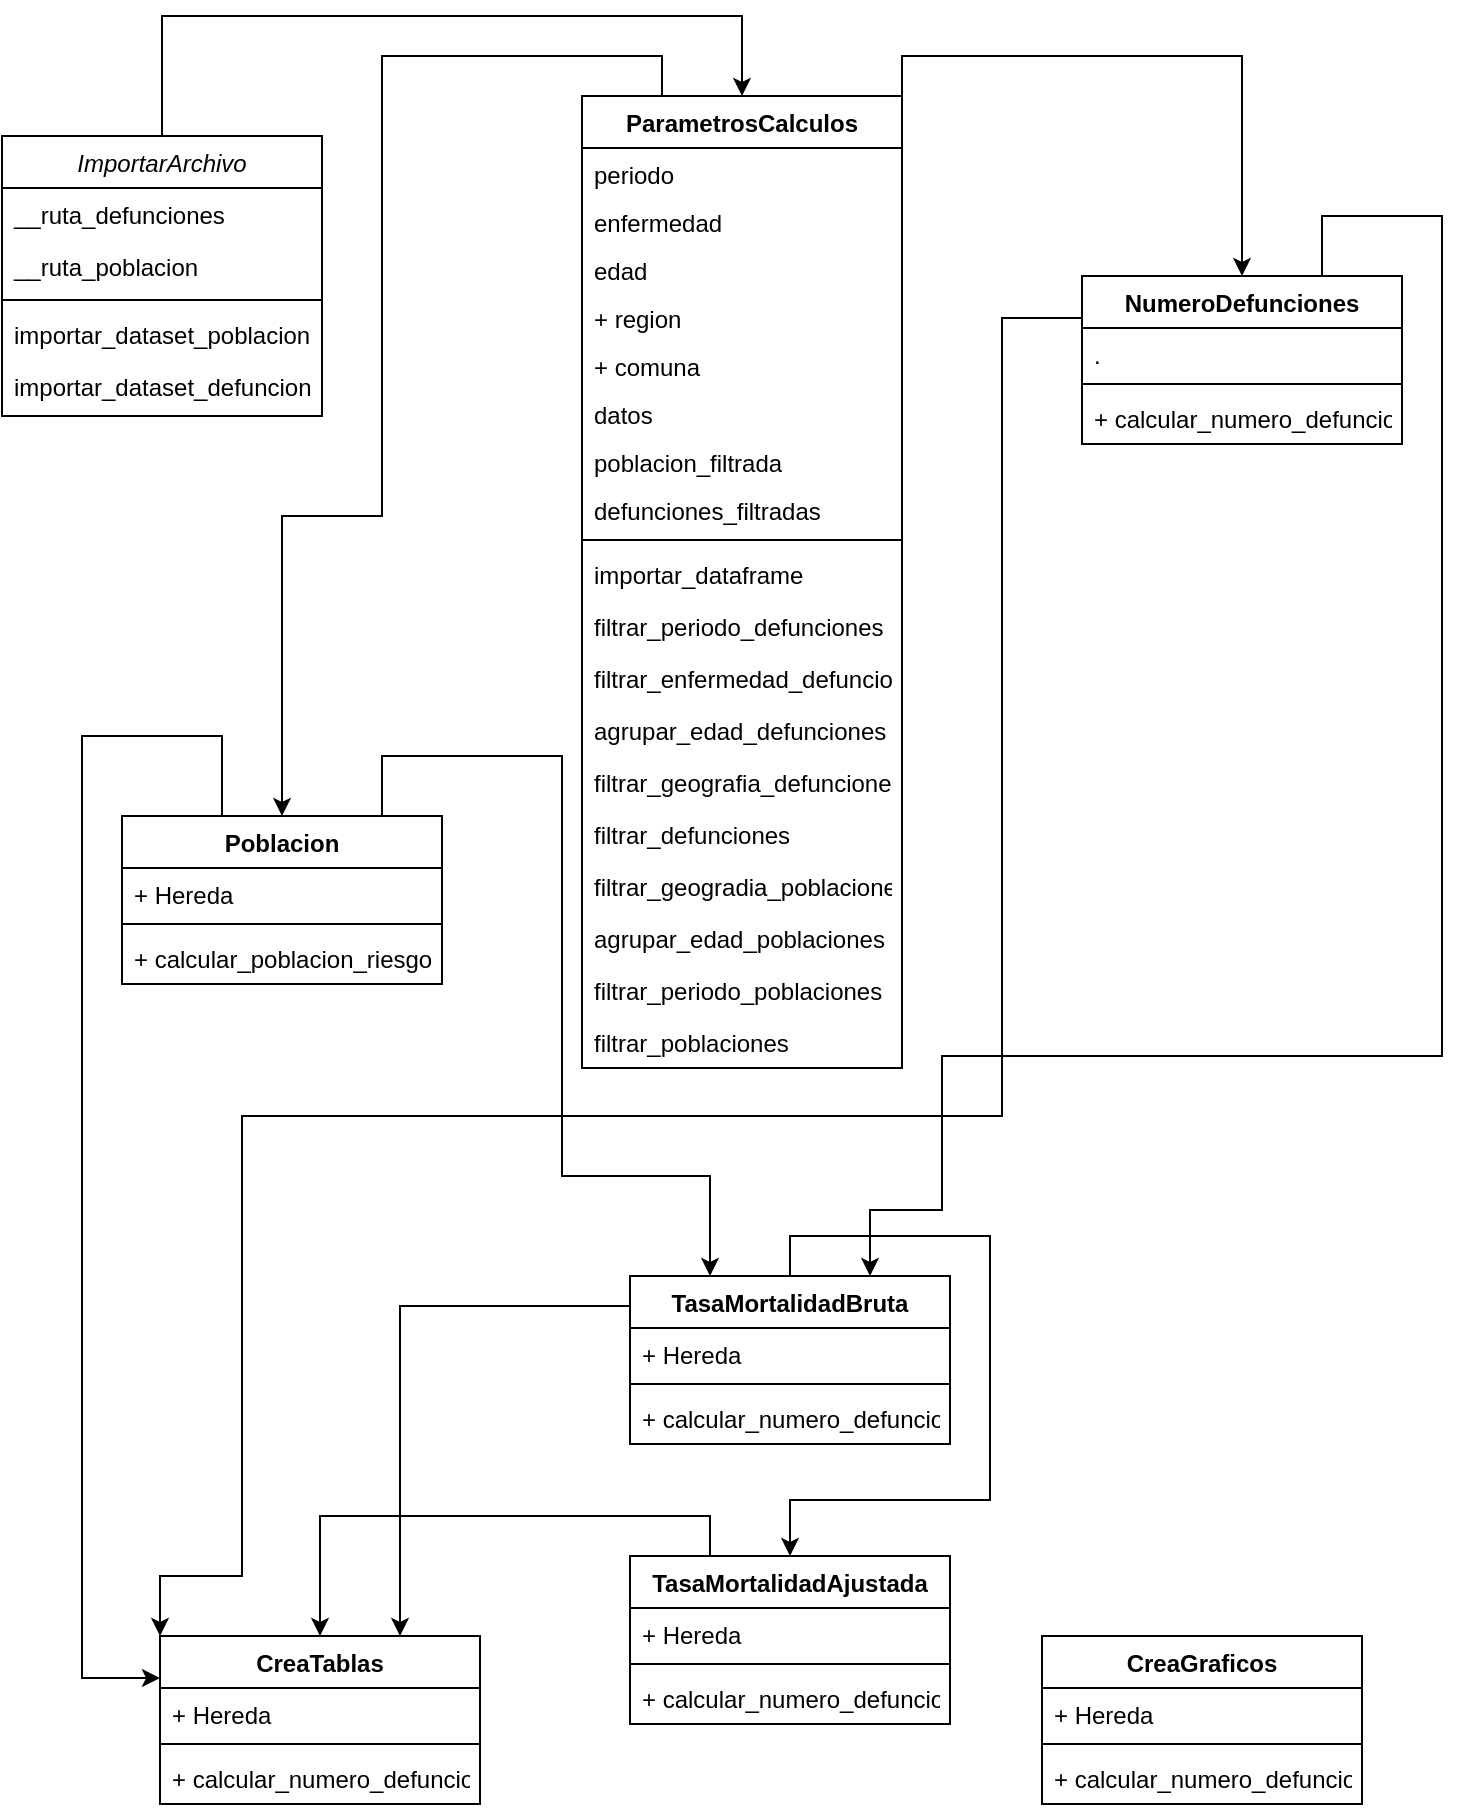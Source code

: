 <mxfile version="16.5.1" type="device"><diagram id="C5RBs43oDa-KdzZeNtuy" name="Page-1"><mxGraphModel dx="1638" dy="909" grid="1" gridSize="10" guides="1" tooltips="1" connect="1" arrows="1" fold="1" page="1" pageScale="1" pageWidth="827" pageHeight="1169" math="0" shadow="0"><root><mxCell id="WIyWlLk6GJQsqaUBKTNV-0"/><mxCell id="WIyWlLk6GJQsqaUBKTNV-1" parent="WIyWlLk6GJQsqaUBKTNV-0"/><mxCell id="xW-Fqafu3uQQAppdAeJd-3" style="edgeStyle=orthogonalEdgeStyle;rounded=0;orthogonalLoop=1;jettySize=auto;html=1;exitX=0.5;exitY=0;exitDx=0;exitDy=0;entryX=0.5;entryY=0;entryDx=0;entryDy=0;" parent="WIyWlLk6GJQsqaUBKTNV-1" source="zkfFHV4jXpPFQw0GAbJ--0" target="blr62Pe_u3Ho1g_nkJfP-22" edge="1"><mxGeometry relative="1" as="geometry"><Array as="points"><mxPoint x="110" y="30"/><mxPoint x="414" y="30"/></Array></mxGeometry></mxCell><mxCell id="zkfFHV4jXpPFQw0GAbJ--0" value="ImportarArchivo" style="swimlane;fontStyle=2;align=center;verticalAlign=top;childLayout=stackLayout;horizontal=1;startSize=26;horizontalStack=0;resizeParent=1;resizeLast=0;collapsible=1;marginBottom=0;rounded=0;shadow=0;strokeWidth=1;" parent="WIyWlLk6GJQsqaUBKTNV-1" vertex="1"><mxGeometry x="20" y="90" width="160" height="140" as="geometry"><mxRectangle x="230" y="140" width="160" height="26" as="alternateBounds"/></mxGeometry></mxCell><mxCell id="zkfFHV4jXpPFQw0GAbJ--2" value="__ruta_defunciones" style="text;align=left;verticalAlign=top;spacingLeft=4;spacingRight=4;overflow=hidden;rotatable=0;points=[[0,0.5],[1,0.5]];portConstraint=eastwest;rounded=0;shadow=0;html=0;" parent="zkfFHV4jXpPFQw0GAbJ--0" vertex="1"><mxGeometry y="26" width="160" height="26" as="geometry"/></mxCell><mxCell id="zkfFHV4jXpPFQw0GAbJ--3" value="__ruta_poblacion" style="text;align=left;verticalAlign=top;spacingLeft=4;spacingRight=4;overflow=hidden;rotatable=0;points=[[0,0.5],[1,0.5]];portConstraint=eastwest;rounded=0;shadow=0;html=0;" parent="zkfFHV4jXpPFQw0GAbJ--0" vertex="1"><mxGeometry y="52" width="160" height="26" as="geometry"/></mxCell><mxCell id="zkfFHV4jXpPFQw0GAbJ--4" value="" style="line;html=1;strokeWidth=1;align=left;verticalAlign=middle;spacingTop=-1;spacingLeft=3;spacingRight=3;rotatable=0;labelPosition=right;points=[];portConstraint=eastwest;" parent="zkfFHV4jXpPFQw0GAbJ--0" vertex="1"><mxGeometry y="78" width="160" height="8" as="geometry"/></mxCell><mxCell id="zkfFHV4jXpPFQw0GAbJ--5" value="importar_dataset_poblacion" style="text;align=left;verticalAlign=top;spacingLeft=4;spacingRight=4;overflow=hidden;rotatable=0;points=[[0,0.5],[1,0.5]];portConstraint=eastwest;" parent="zkfFHV4jXpPFQw0GAbJ--0" vertex="1"><mxGeometry y="86" width="160" height="26" as="geometry"/></mxCell><mxCell id="xW-Fqafu3uQQAppdAeJd-8" value="importar_dataset_defunciones" style="text;align=left;verticalAlign=top;spacingLeft=4;spacingRight=4;overflow=hidden;rotatable=0;points=[[0,0.5],[1,0.5]];portConstraint=eastwest;" parent="zkfFHV4jXpPFQw0GAbJ--0" vertex="1"><mxGeometry y="112" width="160" height="26" as="geometry"/></mxCell><mxCell id="blr62Pe_u3Ho1g_nkJfP-58" style="edgeStyle=orthogonalEdgeStyle;rounded=0;orthogonalLoop=1;jettySize=auto;html=1;exitX=0.75;exitY=0;exitDx=0;exitDy=0;entryX=0.25;entryY=0;entryDx=0;entryDy=0;" parent="WIyWlLk6GJQsqaUBKTNV-1" source="blr62Pe_u3Ho1g_nkJfP-2" target="blr62Pe_u3Ho1g_nkJfP-34" edge="1"><mxGeometry relative="1" as="geometry"><Array as="points"><mxPoint x="210" y="400"/><mxPoint x="300" y="400"/><mxPoint x="300" y="610"/><mxPoint x="374" y="610"/></Array></mxGeometry></mxCell><mxCell id="blr62Pe_u3Ho1g_nkJfP-65" style="edgeStyle=orthogonalEdgeStyle;rounded=0;orthogonalLoop=1;jettySize=auto;html=1;exitX=0.25;exitY=0;exitDx=0;exitDy=0;entryX=0;entryY=0.25;entryDx=0;entryDy=0;" parent="WIyWlLk6GJQsqaUBKTNV-1" source="blr62Pe_u3Ho1g_nkJfP-2" target="blr62Pe_u3Ho1g_nkJfP-45" edge="1"><mxGeometry relative="1" as="geometry"><mxPoint x="40" y="790" as="targetPoint"/><Array as="points"><mxPoint x="130" y="390"/><mxPoint x="60" y="390"/><mxPoint x="60" y="861"/></Array></mxGeometry></mxCell><mxCell id="blr62Pe_u3Ho1g_nkJfP-2" value="Poblacion" style="swimlane;fontStyle=1;align=center;verticalAlign=top;childLayout=stackLayout;horizontal=1;startSize=26;horizontalStack=0;resizeParent=1;resizeParentMax=0;resizeLast=0;collapsible=1;marginBottom=0;" parent="WIyWlLk6GJQsqaUBKTNV-1" vertex="1"><mxGeometry x="80" y="430" width="160" height="84" as="geometry"/></mxCell><mxCell id="blr62Pe_u3Ho1g_nkJfP-6" value="+ Hereda" style="text;strokeColor=none;fillColor=none;align=left;verticalAlign=top;spacingLeft=4;spacingRight=4;overflow=hidden;rotatable=0;points=[[0,0.5],[1,0.5]];portConstraint=eastwest;" parent="blr62Pe_u3Ho1g_nkJfP-2" vertex="1"><mxGeometry y="26" width="160" height="24" as="geometry"/></mxCell><mxCell id="blr62Pe_u3Ho1g_nkJfP-4" value="" style="line;strokeWidth=1;fillColor=none;align=left;verticalAlign=middle;spacingTop=-1;spacingLeft=3;spacingRight=3;rotatable=0;labelPosition=right;points=[];portConstraint=eastwest;" parent="blr62Pe_u3Ho1g_nkJfP-2" vertex="1"><mxGeometry y="50" width="160" height="8" as="geometry"/></mxCell><mxCell id="blr62Pe_u3Ho1g_nkJfP-5" value="+ calcular_poblacion_riesgo" style="text;strokeColor=none;fillColor=none;align=left;verticalAlign=top;spacingLeft=4;spacingRight=4;overflow=hidden;rotatable=0;points=[[0,0.5],[1,0.5]];portConstraint=eastwest;" parent="blr62Pe_u3Ho1g_nkJfP-2" vertex="1"><mxGeometry y="58" width="160" height="26" as="geometry"/></mxCell><mxCell id="blr62Pe_u3Ho1g_nkJfP-59" style="edgeStyle=orthogonalEdgeStyle;rounded=0;orthogonalLoop=1;jettySize=auto;html=1;exitX=0.75;exitY=0;exitDx=0;exitDy=0;entryX=0.75;entryY=0;entryDx=0;entryDy=0;" parent="WIyWlLk6GJQsqaUBKTNV-1" source="blr62Pe_u3Ho1g_nkJfP-12" target="blr62Pe_u3Ho1g_nkJfP-34" edge="1"><mxGeometry relative="1" as="geometry"><Array as="points"><mxPoint x="680" y="130"/><mxPoint x="740" y="130"/><mxPoint x="740" y="550"/><mxPoint x="490" y="550"/><mxPoint x="490" y="627"/><mxPoint x="454" y="627"/></Array></mxGeometry></mxCell><mxCell id="blr62Pe_u3Ho1g_nkJfP-66" style="edgeStyle=orthogonalEdgeStyle;rounded=0;orthogonalLoop=1;jettySize=auto;html=1;exitX=0;exitY=0.25;exitDx=0;exitDy=0;entryX=0;entryY=0;entryDx=0;entryDy=0;" parent="WIyWlLk6GJQsqaUBKTNV-1" source="blr62Pe_u3Ho1g_nkJfP-12" target="blr62Pe_u3Ho1g_nkJfP-45" edge="1"><mxGeometry relative="1" as="geometry"><Array as="points"><mxPoint x="520" y="181"/><mxPoint x="520" y="580"/><mxPoint x="140" y="580"/><mxPoint x="140" y="810"/><mxPoint x="99" y="810"/></Array></mxGeometry></mxCell><mxCell id="blr62Pe_u3Ho1g_nkJfP-12" value="NumeroDefunciones" style="swimlane;fontStyle=1;align=center;verticalAlign=top;childLayout=stackLayout;horizontal=1;startSize=26;horizontalStack=0;resizeParent=1;resizeParentMax=0;resizeLast=0;collapsible=1;marginBottom=0;" parent="WIyWlLk6GJQsqaUBKTNV-1" vertex="1"><mxGeometry x="560" y="160" width="160" height="84" as="geometry"/></mxCell><mxCell id="xW-Fqafu3uQQAppdAeJd-0" value="." style="text;strokeColor=none;fillColor=none;align=left;verticalAlign=top;spacingLeft=4;spacingRight=4;overflow=hidden;rotatable=0;points=[[0,0.5],[1,0.5]];portConstraint=eastwest;" parent="blr62Pe_u3Ho1g_nkJfP-12" vertex="1"><mxGeometry y="26" width="160" height="24" as="geometry"/></mxCell><mxCell id="blr62Pe_u3Ho1g_nkJfP-20" value="" style="line;strokeWidth=1;fillColor=none;align=left;verticalAlign=middle;spacingTop=-1;spacingLeft=3;spacingRight=3;rotatable=0;labelPosition=right;points=[];portConstraint=eastwest;" parent="blr62Pe_u3Ho1g_nkJfP-12" vertex="1"><mxGeometry y="50" width="160" height="8" as="geometry"/></mxCell><mxCell id="blr62Pe_u3Ho1g_nkJfP-21" value="+ calcular_numero_defunciones" style="text;strokeColor=none;fillColor=none;align=left;verticalAlign=top;spacingLeft=4;spacingRight=4;overflow=hidden;rotatable=0;points=[[0,0.5],[1,0.5]];portConstraint=eastwest;" parent="blr62Pe_u3Ho1g_nkJfP-12" vertex="1"><mxGeometry y="58" width="160" height="26" as="geometry"/></mxCell><mxCell id="blr62Pe_u3Ho1g_nkJfP-68" style="edgeStyle=orthogonalEdgeStyle;rounded=0;orthogonalLoop=1;jettySize=auto;html=1;exitX=1;exitY=0;exitDx=0;exitDy=0;entryX=0.5;entryY=0;entryDx=0;entryDy=0;" parent="WIyWlLk6GJQsqaUBKTNV-1" source="blr62Pe_u3Ho1g_nkJfP-22" target="blr62Pe_u3Ho1g_nkJfP-12" edge="1"><mxGeometry relative="1" as="geometry"><mxPoint x="540" y="100" as="sourcePoint"/><mxPoint x="600" y="190" as="targetPoint"/></mxGeometry></mxCell><mxCell id="PN3_xdxHdAM6PQlsfQDJ-12" style="edgeStyle=orthogonalEdgeStyle;rounded=0;orthogonalLoop=1;jettySize=auto;html=1;exitX=0.25;exitY=0;exitDx=0;exitDy=0;entryX=0.5;entryY=0;entryDx=0;entryDy=0;" edge="1" parent="WIyWlLk6GJQsqaUBKTNV-1" source="blr62Pe_u3Ho1g_nkJfP-22" target="blr62Pe_u3Ho1g_nkJfP-2"><mxGeometry relative="1" as="geometry"><Array as="points"><mxPoint x="350" y="50"/><mxPoint x="210" y="50"/><mxPoint x="210" y="280"/><mxPoint x="160" y="280"/></Array></mxGeometry></mxCell><mxCell id="blr62Pe_u3Ho1g_nkJfP-22" value="ParametrosCalculos" style="swimlane;fontStyle=1;align=center;verticalAlign=top;childLayout=stackLayout;horizontal=1;startSize=26;horizontalStack=0;resizeParent=1;resizeParentMax=0;resizeLast=0;collapsible=1;marginBottom=0;" parent="WIyWlLk6GJQsqaUBKTNV-1" vertex="1"><mxGeometry x="310" y="70" width="160" height="486" as="geometry"/></mxCell><mxCell id="blr62Pe_u3Ho1g_nkJfP-23" value="periodo" style="text;strokeColor=none;fillColor=none;align=left;verticalAlign=top;spacingLeft=4;spacingRight=4;overflow=hidden;rotatable=0;points=[[0,0.5],[1,0.5]];portConstraint=eastwest;" parent="blr62Pe_u3Ho1g_nkJfP-22" vertex="1"><mxGeometry y="26" width="160" height="24" as="geometry"/></mxCell><mxCell id="xW-Fqafu3uQQAppdAeJd-4" value="enfermedad" style="text;strokeColor=none;fillColor=none;align=left;verticalAlign=top;spacingLeft=4;spacingRight=4;overflow=hidden;rotatable=0;points=[[0,0.5],[1,0.5]];portConstraint=eastwest;" parent="blr62Pe_u3Ho1g_nkJfP-22" vertex="1"><mxGeometry y="50" width="160" height="24" as="geometry"/></mxCell><mxCell id="blr62Pe_u3Ho1g_nkJfP-28" value="edad" style="text;strokeColor=none;fillColor=none;align=left;verticalAlign=top;spacingLeft=4;spacingRight=4;overflow=hidden;rotatable=0;points=[[0,0.5],[1,0.5]];portConstraint=eastwest;" parent="blr62Pe_u3Ho1g_nkJfP-22" vertex="1"><mxGeometry y="74" width="160" height="24" as="geometry"/></mxCell><mxCell id="blr62Pe_u3Ho1g_nkJfP-25" value="+ region" style="text;strokeColor=none;fillColor=none;align=left;verticalAlign=top;spacingLeft=4;spacingRight=4;overflow=hidden;rotatable=0;points=[[0,0.5],[1,0.5]];portConstraint=eastwest;" parent="blr62Pe_u3Ho1g_nkJfP-22" vertex="1"><mxGeometry y="98" width="160" height="24" as="geometry"/></mxCell><mxCell id="blr62Pe_u3Ho1g_nkJfP-26" value="+ comuna" style="text;strokeColor=none;fillColor=none;align=left;verticalAlign=top;spacingLeft=4;spacingRight=4;overflow=hidden;rotatable=0;points=[[0,0.5],[1,0.5]];portConstraint=eastwest;" parent="blr62Pe_u3Ho1g_nkJfP-22" vertex="1"><mxGeometry y="122" width="160" height="24" as="geometry"/></mxCell><mxCell id="PN3_xdxHdAM6PQlsfQDJ-0" value="datos" style="text;strokeColor=none;fillColor=none;align=left;verticalAlign=top;spacingLeft=4;spacingRight=4;overflow=hidden;rotatable=0;points=[[0,0.5],[1,0.5]];portConstraint=eastwest;" vertex="1" parent="blr62Pe_u3Ho1g_nkJfP-22"><mxGeometry y="146" width="160" height="24" as="geometry"/></mxCell><mxCell id="PN3_xdxHdAM6PQlsfQDJ-1" value="poblacion_filtrada" style="text;strokeColor=none;fillColor=none;align=left;verticalAlign=top;spacingLeft=4;spacingRight=4;overflow=hidden;rotatable=0;points=[[0,0.5],[1,0.5]];portConstraint=eastwest;" vertex="1" parent="blr62Pe_u3Ho1g_nkJfP-22"><mxGeometry y="170" width="160" height="24" as="geometry"/></mxCell><mxCell id="PN3_xdxHdAM6PQlsfQDJ-2" value="defunciones_filtradas" style="text;strokeColor=none;fillColor=none;align=left;verticalAlign=top;spacingLeft=4;spacingRight=4;overflow=hidden;rotatable=0;points=[[0,0.5],[1,0.5]];portConstraint=eastwest;" vertex="1" parent="blr62Pe_u3Ho1g_nkJfP-22"><mxGeometry y="194" width="160" height="24" as="geometry"/></mxCell><mxCell id="blr62Pe_u3Ho1g_nkJfP-29" value="" style="line;strokeWidth=1;fillColor=none;align=left;verticalAlign=middle;spacingTop=-1;spacingLeft=3;spacingRight=3;rotatable=0;labelPosition=right;points=[];portConstraint=eastwest;" parent="blr62Pe_u3Ho1g_nkJfP-22" vertex="1"><mxGeometry y="218" width="160" height="8" as="geometry"/></mxCell><mxCell id="blr62Pe_u3Ho1g_nkJfP-30" value="importar_dataframe" style="text;strokeColor=none;fillColor=none;align=left;verticalAlign=top;spacingLeft=4;spacingRight=4;overflow=hidden;rotatable=0;points=[[0,0.5],[1,0.5]];portConstraint=eastwest;" parent="blr62Pe_u3Ho1g_nkJfP-22" vertex="1"><mxGeometry y="226" width="160" height="26" as="geometry"/></mxCell><mxCell id="xW-Fqafu3uQQAppdAeJd-6" value="filtrar_periodo_defunciones" style="text;strokeColor=none;fillColor=none;align=left;verticalAlign=top;spacingLeft=4;spacingRight=4;overflow=hidden;rotatable=0;points=[[0,0.5],[1,0.5]];portConstraint=eastwest;" parent="blr62Pe_u3Ho1g_nkJfP-22" vertex="1"><mxGeometry y="252" width="160" height="26" as="geometry"/></mxCell><mxCell id="xW-Fqafu3uQQAppdAeJd-1" value="filtrar_enfermedad_defunciones" style="text;strokeColor=none;fillColor=none;align=left;verticalAlign=top;spacingLeft=4;spacingRight=4;overflow=hidden;rotatable=0;points=[[0,0.5],[1,0.5]];portConstraint=eastwest;" parent="blr62Pe_u3Ho1g_nkJfP-22" vertex="1"><mxGeometry y="278" width="160" height="26" as="geometry"/></mxCell><mxCell id="PN3_xdxHdAM6PQlsfQDJ-5" value="agrupar_edad_defunciones" style="text;strokeColor=none;fillColor=none;align=left;verticalAlign=top;spacingLeft=4;spacingRight=4;overflow=hidden;rotatable=0;points=[[0,0.5],[1,0.5]];portConstraint=eastwest;" vertex="1" parent="blr62Pe_u3Ho1g_nkJfP-22"><mxGeometry y="304" width="160" height="26" as="geometry"/></mxCell><mxCell id="PN3_xdxHdAM6PQlsfQDJ-3" value="filtrar_geografia_defunciones" style="text;strokeColor=none;fillColor=none;align=left;verticalAlign=top;spacingLeft=4;spacingRight=4;overflow=hidden;rotatable=0;points=[[0,0.5],[1,0.5]];portConstraint=eastwest;" vertex="1" parent="blr62Pe_u3Ho1g_nkJfP-22"><mxGeometry y="330" width="160" height="26" as="geometry"/></mxCell><mxCell id="PN3_xdxHdAM6PQlsfQDJ-6" value="filtrar_defunciones" style="text;strokeColor=none;fillColor=none;align=left;verticalAlign=top;spacingLeft=4;spacingRight=4;overflow=hidden;rotatable=0;points=[[0,0.5],[1,0.5]];portConstraint=eastwest;" vertex="1" parent="blr62Pe_u3Ho1g_nkJfP-22"><mxGeometry y="356" width="160" height="26" as="geometry"/></mxCell><mxCell id="PN3_xdxHdAM6PQlsfQDJ-9" value="filtrar_geogradia_poblaciones" style="text;strokeColor=none;fillColor=none;align=left;verticalAlign=top;spacingLeft=4;spacingRight=4;overflow=hidden;rotatable=0;points=[[0,0.5],[1,0.5]];portConstraint=eastwest;" vertex="1" parent="blr62Pe_u3Ho1g_nkJfP-22"><mxGeometry y="382" width="160" height="26" as="geometry"/></mxCell><mxCell id="PN3_xdxHdAM6PQlsfQDJ-8" value="agrupar_edad_poblaciones" style="text;strokeColor=none;fillColor=none;align=left;verticalAlign=top;spacingLeft=4;spacingRight=4;overflow=hidden;rotatable=0;points=[[0,0.5],[1,0.5]];portConstraint=eastwest;" vertex="1" parent="blr62Pe_u3Ho1g_nkJfP-22"><mxGeometry y="408" width="160" height="26" as="geometry"/></mxCell><mxCell id="PN3_xdxHdAM6PQlsfQDJ-7" value="filtrar_periodo_poblaciones" style="text;strokeColor=none;fillColor=none;align=left;verticalAlign=top;spacingLeft=4;spacingRight=4;overflow=hidden;rotatable=0;points=[[0,0.5],[1,0.5]];portConstraint=eastwest;" vertex="1" parent="blr62Pe_u3Ho1g_nkJfP-22"><mxGeometry y="434" width="160" height="26" as="geometry"/></mxCell><mxCell id="PN3_xdxHdAM6PQlsfQDJ-10" value="filtrar_poblaciones" style="text;strokeColor=none;fillColor=none;align=left;verticalAlign=top;spacingLeft=4;spacingRight=4;overflow=hidden;rotatable=0;points=[[0,0.5],[1,0.5]];portConstraint=eastwest;" vertex="1" parent="blr62Pe_u3Ho1g_nkJfP-22"><mxGeometry y="460" width="160" height="26" as="geometry"/></mxCell><mxCell id="blr62Pe_u3Ho1g_nkJfP-60" style="edgeStyle=orthogonalEdgeStyle;rounded=0;orthogonalLoop=1;jettySize=auto;html=1;exitX=0.5;exitY=0;exitDx=0;exitDy=0;entryX=0.5;entryY=0;entryDx=0;entryDy=0;" parent="WIyWlLk6GJQsqaUBKTNV-1" source="blr62Pe_u3Ho1g_nkJfP-34" target="blr62Pe_u3Ho1g_nkJfP-40" edge="1"><mxGeometry relative="1" as="geometry"/></mxCell><mxCell id="blr62Pe_u3Ho1g_nkJfP-64" style="edgeStyle=orthogonalEdgeStyle;rounded=0;orthogonalLoop=1;jettySize=auto;html=1;exitX=0.006;exitY=0.179;exitDx=0;exitDy=0;entryX=0.75;entryY=0;entryDx=0;entryDy=0;exitPerimeter=0;" parent="WIyWlLk6GJQsqaUBKTNV-1" source="blr62Pe_u3Ho1g_nkJfP-34" target="blr62Pe_u3Ho1g_nkJfP-45" edge="1"><mxGeometry relative="1" as="geometry"><mxPoint x="269" y="601" as="sourcePoint"/></mxGeometry></mxCell><mxCell id="blr62Pe_u3Ho1g_nkJfP-34" value="TasaMortalidadBruta" style="swimlane;fontStyle=1;align=center;verticalAlign=top;childLayout=stackLayout;horizontal=1;startSize=26;horizontalStack=0;resizeParent=1;resizeParentMax=0;resizeLast=0;collapsible=1;marginBottom=0;" parent="WIyWlLk6GJQsqaUBKTNV-1" vertex="1"><mxGeometry x="334" y="660" width="160" height="84" as="geometry"/></mxCell><mxCell id="blr62Pe_u3Ho1g_nkJfP-35" value="+ Hereda" style="text;strokeColor=none;fillColor=none;align=left;verticalAlign=top;spacingLeft=4;spacingRight=4;overflow=hidden;rotatable=0;points=[[0,0.5],[1,0.5]];portConstraint=eastwest;" parent="blr62Pe_u3Ho1g_nkJfP-34" vertex="1"><mxGeometry y="26" width="160" height="24" as="geometry"/></mxCell><mxCell id="blr62Pe_u3Ho1g_nkJfP-36" value="" style="line;strokeWidth=1;fillColor=none;align=left;verticalAlign=middle;spacingTop=-1;spacingLeft=3;spacingRight=3;rotatable=0;labelPosition=right;points=[];portConstraint=eastwest;" parent="blr62Pe_u3Ho1g_nkJfP-34" vertex="1"><mxGeometry y="50" width="160" height="8" as="geometry"/></mxCell><mxCell id="blr62Pe_u3Ho1g_nkJfP-37" value="+ calcular_numero_defunciones" style="text;strokeColor=none;fillColor=none;align=left;verticalAlign=top;spacingLeft=4;spacingRight=4;overflow=hidden;rotatable=0;points=[[0,0.5],[1,0.5]];portConstraint=eastwest;" parent="blr62Pe_u3Ho1g_nkJfP-34" vertex="1"><mxGeometry y="58" width="160" height="26" as="geometry"/></mxCell><mxCell id="blr62Pe_u3Ho1g_nkJfP-61" style="edgeStyle=orthogonalEdgeStyle;rounded=0;orthogonalLoop=1;jettySize=auto;html=1;exitX=0.25;exitY=0;exitDx=0;exitDy=0;entryX=0.5;entryY=0;entryDx=0;entryDy=0;" parent="WIyWlLk6GJQsqaUBKTNV-1" source="blr62Pe_u3Ho1g_nkJfP-40" target="blr62Pe_u3Ho1g_nkJfP-45" edge="1"><mxGeometry relative="1" as="geometry"/></mxCell><mxCell id="blr62Pe_u3Ho1g_nkJfP-40" value="TasaMortalidadAjustada" style="swimlane;fontStyle=1;align=center;verticalAlign=top;childLayout=stackLayout;horizontal=1;startSize=26;horizontalStack=0;resizeParent=1;resizeParentMax=0;resizeLast=0;collapsible=1;marginBottom=0;" parent="WIyWlLk6GJQsqaUBKTNV-1" vertex="1"><mxGeometry x="334" y="800" width="160" height="84" as="geometry"/></mxCell><mxCell id="blr62Pe_u3Ho1g_nkJfP-41" value="+ Hereda" style="text;strokeColor=none;fillColor=none;align=left;verticalAlign=top;spacingLeft=4;spacingRight=4;overflow=hidden;rotatable=0;points=[[0,0.5],[1,0.5]];portConstraint=eastwest;" parent="blr62Pe_u3Ho1g_nkJfP-40" vertex="1"><mxGeometry y="26" width="160" height="24" as="geometry"/></mxCell><mxCell id="blr62Pe_u3Ho1g_nkJfP-42" value="" style="line;strokeWidth=1;fillColor=none;align=left;verticalAlign=middle;spacingTop=-1;spacingLeft=3;spacingRight=3;rotatable=0;labelPosition=right;points=[];portConstraint=eastwest;" parent="blr62Pe_u3Ho1g_nkJfP-40" vertex="1"><mxGeometry y="50" width="160" height="8" as="geometry"/></mxCell><mxCell id="blr62Pe_u3Ho1g_nkJfP-43" value="+ calcular_numero_defunciones" style="text;strokeColor=none;fillColor=none;align=left;verticalAlign=top;spacingLeft=4;spacingRight=4;overflow=hidden;rotatable=0;points=[[0,0.5],[1,0.5]];portConstraint=eastwest;" parent="blr62Pe_u3Ho1g_nkJfP-40" vertex="1"><mxGeometry y="58" width="160" height="26" as="geometry"/></mxCell><mxCell id="blr62Pe_u3Ho1g_nkJfP-45" value="CreaTablas" style="swimlane;fontStyle=1;align=center;verticalAlign=top;childLayout=stackLayout;horizontal=1;startSize=26;horizontalStack=0;resizeParent=1;resizeParentMax=0;resizeLast=0;collapsible=1;marginBottom=0;" parent="WIyWlLk6GJQsqaUBKTNV-1" vertex="1"><mxGeometry x="99" y="840" width="160" height="84" as="geometry"/></mxCell><mxCell id="blr62Pe_u3Ho1g_nkJfP-46" value="+ Hereda" style="text;strokeColor=none;fillColor=none;align=left;verticalAlign=top;spacingLeft=4;spacingRight=4;overflow=hidden;rotatable=0;points=[[0,0.5],[1,0.5]];portConstraint=eastwest;" parent="blr62Pe_u3Ho1g_nkJfP-45" vertex="1"><mxGeometry y="26" width="160" height="24" as="geometry"/></mxCell><mxCell id="blr62Pe_u3Ho1g_nkJfP-47" value="" style="line;strokeWidth=1;fillColor=none;align=left;verticalAlign=middle;spacingTop=-1;spacingLeft=3;spacingRight=3;rotatable=0;labelPosition=right;points=[];portConstraint=eastwest;" parent="blr62Pe_u3Ho1g_nkJfP-45" vertex="1"><mxGeometry y="50" width="160" height="8" as="geometry"/></mxCell><mxCell id="blr62Pe_u3Ho1g_nkJfP-48" value="+ calcular_numero_defunciones" style="text;strokeColor=none;fillColor=none;align=left;verticalAlign=top;spacingLeft=4;spacingRight=4;overflow=hidden;rotatable=0;points=[[0,0.5],[1,0.5]];portConstraint=eastwest;" parent="blr62Pe_u3Ho1g_nkJfP-45" vertex="1"><mxGeometry y="58" width="160" height="26" as="geometry"/></mxCell><mxCell id="blr62Pe_u3Ho1g_nkJfP-49" value="CreaGraficos" style="swimlane;fontStyle=1;align=center;verticalAlign=top;childLayout=stackLayout;horizontal=1;startSize=26;horizontalStack=0;resizeParent=1;resizeParentMax=0;resizeLast=0;collapsible=1;marginBottom=0;" parent="WIyWlLk6GJQsqaUBKTNV-1" vertex="1"><mxGeometry x="540" y="840" width="160" height="84" as="geometry"/></mxCell><mxCell id="blr62Pe_u3Ho1g_nkJfP-50" value="+ Hereda" style="text;strokeColor=none;fillColor=none;align=left;verticalAlign=top;spacingLeft=4;spacingRight=4;overflow=hidden;rotatable=0;points=[[0,0.5],[1,0.5]];portConstraint=eastwest;" parent="blr62Pe_u3Ho1g_nkJfP-49" vertex="1"><mxGeometry y="26" width="160" height="24" as="geometry"/></mxCell><mxCell id="blr62Pe_u3Ho1g_nkJfP-51" value="" style="line;strokeWidth=1;fillColor=none;align=left;verticalAlign=middle;spacingTop=-1;spacingLeft=3;spacingRight=3;rotatable=0;labelPosition=right;points=[];portConstraint=eastwest;" parent="blr62Pe_u3Ho1g_nkJfP-49" vertex="1"><mxGeometry y="50" width="160" height="8" as="geometry"/></mxCell><mxCell id="blr62Pe_u3Ho1g_nkJfP-52" value="+ calcular_numero_defunciones" style="text;strokeColor=none;fillColor=none;align=left;verticalAlign=top;spacingLeft=4;spacingRight=4;overflow=hidden;rotatable=0;points=[[0,0.5],[1,0.5]];portConstraint=eastwest;" parent="blr62Pe_u3Ho1g_nkJfP-49" vertex="1"><mxGeometry y="58" width="160" height="26" as="geometry"/></mxCell></root></mxGraphModel></diagram></mxfile>